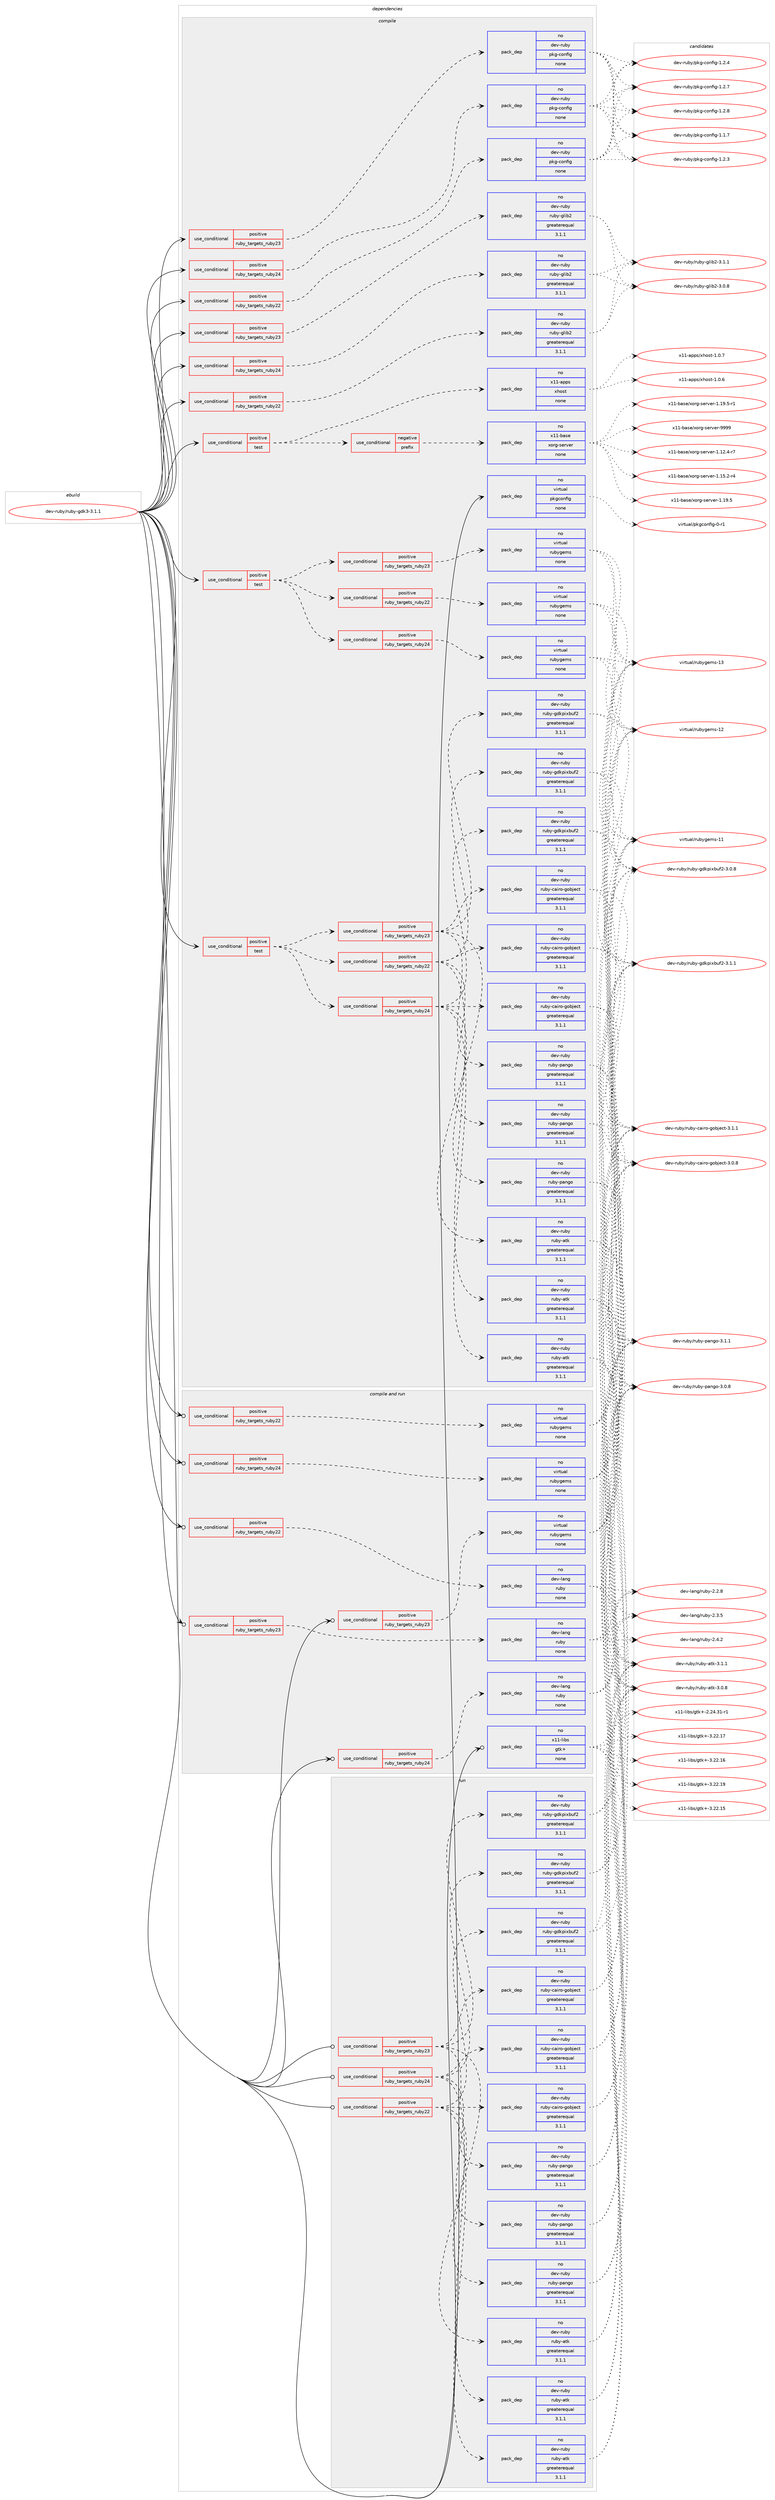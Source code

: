 digraph prolog {

# *************
# Graph options
# *************

newrank=true;
concentrate=true;
compound=true;
graph [rankdir=LR,fontname=Helvetica,fontsize=10,ranksep=1.5];#, ranksep=2.5, nodesep=0.2];
edge  [arrowhead=vee];
node  [fontname=Helvetica,fontsize=10];

# **********
# The ebuild
# **********

subgraph cluster_leftcol {
color=gray;
rank=same;
label=<<i>ebuild</i>>;
id [label="dev-ruby/ruby-gdk3-3.1.1", color=red, width=4, href="../dev-ruby/ruby-gdk3-3.1.1.svg"];
}

# ****************
# The dependencies
# ****************

subgraph cluster_midcol {
color=gray;
label=<<i>dependencies</i>>;
subgraph cluster_compile {
fillcolor="#eeeeee";
style=filled;
label=<<i>compile</i>>;
subgraph cond70739 {
dependency265980 [label=<<TABLE BORDER="0" CELLBORDER="1" CELLSPACING="0" CELLPADDING="4"><TR><TD ROWSPAN="3" CELLPADDING="10">use_conditional</TD></TR><TR><TD>positive</TD></TR><TR><TD>ruby_targets_ruby22</TD></TR></TABLE>>, shape=none, color=red];
subgraph pack191127 {
dependency265981 [label=<<TABLE BORDER="0" CELLBORDER="1" CELLSPACING="0" CELLPADDING="4" WIDTH="220"><TR><TD ROWSPAN="6" CELLPADDING="30">pack_dep</TD></TR><TR><TD WIDTH="110">no</TD></TR><TR><TD>dev-ruby</TD></TR><TR><TD>pkg-config</TD></TR><TR><TD>none</TD></TR><TR><TD></TD></TR></TABLE>>, shape=none, color=blue];
}
dependency265980:e -> dependency265981:w [weight=20,style="dashed",arrowhead="vee"];
}
id:e -> dependency265980:w [weight=20,style="solid",arrowhead="vee"];
subgraph cond70740 {
dependency265982 [label=<<TABLE BORDER="0" CELLBORDER="1" CELLSPACING="0" CELLPADDING="4"><TR><TD ROWSPAN="3" CELLPADDING="10">use_conditional</TD></TR><TR><TD>positive</TD></TR><TR><TD>ruby_targets_ruby22</TD></TR></TABLE>>, shape=none, color=red];
subgraph pack191128 {
dependency265983 [label=<<TABLE BORDER="0" CELLBORDER="1" CELLSPACING="0" CELLPADDING="4" WIDTH="220"><TR><TD ROWSPAN="6" CELLPADDING="30">pack_dep</TD></TR><TR><TD WIDTH="110">no</TD></TR><TR><TD>dev-ruby</TD></TR><TR><TD>ruby-glib2</TD></TR><TR><TD>greaterequal</TD></TR><TR><TD>3.1.1</TD></TR></TABLE>>, shape=none, color=blue];
}
dependency265982:e -> dependency265983:w [weight=20,style="dashed",arrowhead="vee"];
}
id:e -> dependency265982:w [weight=20,style="solid",arrowhead="vee"];
subgraph cond70741 {
dependency265984 [label=<<TABLE BORDER="0" CELLBORDER="1" CELLSPACING="0" CELLPADDING="4"><TR><TD ROWSPAN="3" CELLPADDING="10">use_conditional</TD></TR><TR><TD>positive</TD></TR><TR><TD>ruby_targets_ruby23</TD></TR></TABLE>>, shape=none, color=red];
subgraph pack191129 {
dependency265985 [label=<<TABLE BORDER="0" CELLBORDER="1" CELLSPACING="0" CELLPADDING="4" WIDTH="220"><TR><TD ROWSPAN="6" CELLPADDING="30">pack_dep</TD></TR><TR><TD WIDTH="110">no</TD></TR><TR><TD>dev-ruby</TD></TR><TR><TD>pkg-config</TD></TR><TR><TD>none</TD></TR><TR><TD></TD></TR></TABLE>>, shape=none, color=blue];
}
dependency265984:e -> dependency265985:w [weight=20,style="dashed",arrowhead="vee"];
}
id:e -> dependency265984:w [weight=20,style="solid",arrowhead="vee"];
subgraph cond70742 {
dependency265986 [label=<<TABLE BORDER="0" CELLBORDER="1" CELLSPACING="0" CELLPADDING="4"><TR><TD ROWSPAN="3" CELLPADDING="10">use_conditional</TD></TR><TR><TD>positive</TD></TR><TR><TD>ruby_targets_ruby23</TD></TR></TABLE>>, shape=none, color=red];
subgraph pack191130 {
dependency265987 [label=<<TABLE BORDER="0" CELLBORDER="1" CELLSPACING="0" CELLPADDING="4" WIDTH="220"><TR><TD ROWSPAN="6" CELLPADDING="30">pack_dep</TD></TR><TR><TD WIDTH="110">no</TD></TR><TR><TD>dev-ruby</TD></TR><TR><TD>ruby-glib2</TD></TR><TR><TD>greaterequal</TD></TR><TR><TD>3.1.1</TD></TR></TABLE>>, shape=none, color=blue];
}
dependency265986:e -> dependency265987:w [weight=20,style="dashed",arrowhead="vee"];
}
id:e -> dependency265986:w [weight=20,style="solid",arrowhead="vee"];
subgraph cond70743 {
dependency265988 [label=<<TABLE BORDER="0" CELLBORDER="1" CELLSPACING="0" CELLPADDING="4"><TR><TD ROWSPAN="3" CELLPADDING="10">use_conditional</TD></TR><TR><TD>positive</TD></TR><TR><TD>ruby_targets_ruby24</TD></TR></TABLE>>, shape=none, color=red];
subgraph pack191131 {
dependency265989 [label=<<TABLE BORDER="0" CELLBORDER="1" CELLSPACING="0" CELLPADDING="4" WIDTH="220"><TR><TD ROWSPAN="6" CELLPADDING="30">pack_dep</TD></TR><TR><TD WIDTH="110">no</TD></TR><TR><TD>dev-ruby</TD></TR><TR><TD>pkg-config</TD></TR><TR><TD>none</TD></TR><TR><TD></TD></TR></TABLE>>, shape=none, color=blue];
}
dependency265988:e -> dependency265989:w [weight=20,style="dashed",arrowhead="vee"];
}
id:e -> dependency265988:w [weight=20,style="solid",arrowhead="vee"];
subgraph cond70744 {
dependency265990 [label=<<TABLE BORDER="0" CELLBORDER="1" CELLSPACING="0" CELLPADDING="4"><TR><TD ROWSPAN="3" CELLPADDING="10">use_conditional</TD></TR><TR><TD>positive</TD></TR><TR><TD>ruby_targets_ruby24</TD></TR></TABLE>>, shape=none, color=red];
subgraph pack191132 {
dependency265991 [label=<<TABLE BORDER="0" CELLBORDER="1" CELLSPACING="0" CELLPADDING="4" WIDTH="220"><TR><TD ROWSPAN="6" CELLPADDING="30">pack_dep</TD></TR><TR><TD WIDTH="110">no</TD></TR><TR><TD>dev-ruby</TD></TR><TR><TD>ruby-glib2</TD></TR><TR><TD>greaterequal</TD></TR><TR><TD>3.1.1</TD></TR></TABLE>>, shape=none, color=blue];
}
dependency265990:e -> dependency265991:w [weight=20,style="dashed",arrowhead="vee"];
}
id:e -> dependency265990:w [weight=20,style="solid",arrowhead="vee"];
subgraph cond70745 {
dependency265992 [label=<<TABLE BORDER="0" CELLBORDER="1" CELLSPACING="0" CELLPADDING="4"><TR><TD ROWSPAN="3" CELLPADDING="10">use_conditional</TD></TR><TR><TD>positive</TD></TR><TR><TD>test</TD></TR></TABLE>>, shape=none, color=red];
subgraph cond70746 {
dependency265993 [label=<<TABLE BORDER="0" CELLBORDER="1" CELLSPACING="0" CELLPADDING="4"><TR><TD ROWSPAN="3" CELLPADDING="10">use_conditional</TD></TR><TR><TD>negative</TD></TR><TR><TD>prefix</TD></TR></TABLE>>, shape=none, color=red];
subgraph pack191133 {
dependency265994 [label=<<TABLE BORDER="0" CELLBORDER="1" CELLSPACING="0" CELLPADDING="4" WIDTH="220"><TR><TD ROWSPAN="6" CELLPADDING="30">pack_dep</TD></TR><TR><TD WIDTH="110">no</TD></TR><TR><TD>x11-base</TD></TR><TR><TD>xorg-server</TD></TR><TR><TD>none</TD></TR><TR><TD></TD></TR></TABLE>>, shape=none, color=blue];
}
dependency265993:e -> dependency265994:w [weight=20,style="dashed",arrowhead="vee"];
}
dependency265992:e -> dependency265993:w [weight=20,style="dashed",arrowhead="vee"];
subgraph pack191134 {
dependency265995 [label=<<TABLE BORDER="0" CELLBORDER="1" CELLSPACING="0" CELLPADDING="4" WIDTH="220"><TR><TD ROWSPAN="6" CELLPADDING="30">pack_dep</TD></TR><TR><TD WIDTH="110">no</TD></TR><TR><TD>x11-apps</TD></TR><TR><TD>xhost</TD></TR><TR><TD>none</TD></TR><TR><TD></TD></TR></TABLE>>, shape=none, color=blue];
}
dependency265992:e -> dependency265995:w [weight=20,style="dashed",arrowhead="vee"];
}
id:e -> dependency265992:w [weight=20,style="solid",arrowhead="vee"];
subgraph cond70747 {
dependency265996 [label=<<TABLE BORDER="0" CELLBORDER="1" CELLSPACING="0" CELLPADDING="4"><TR><TD ROWSPAN="3" CELLPADDING="10">use_conditional</TD></TR><TR><TD>positive</TD></TR><TR><TD>test</TD></TR></TABLE>>, shape=none, color=red];
subgraph cond70748 {
dependency265997 [label=<<TABLE BORDER="0" CELLBORDER="1" CELLSPACING="0" CELLPADDING="4"><TR><TD ROWSPAN="3" CELLPADDING="10">use_conditional</TD></TR><TR><TD>positive</TD></TR><TR><TD>ruby_targets_ruby22</TD></TR></TABLE>>, shape=none, color=red];
subgraph pack191135 {
dependency265998 [label=<<TABLE BORDER="0" CELLBORDER="1" CELLSPACING="0" CELLPADDING="4" WIDTH="220"><TR><TD ROWSPAN="6" CELLPADDING="30">pack_dep</TD></TR><TR><TD WIDTH="110">no</TD></TR><TR><TD>dev-ruby</TD></TR><TR><TD>ruby-gdkpixbuf2</TD></TR><TR><TD>greaterequal</TD></TR><TR><TD>3.1.1</TD></TR></TABLE>>, shape=none, color=blue];
}
dependency265997:e -> dependency265998:w [weight=20,style="dashed",arrowhead="vee"];
subgraph pack191136 {
dependency265999 [label=<<TABLE BORDER="0" CELLBORDER="1" CELLSPACING="0" CELLPADDING="4" WIDTH="220"><TR><TD ROWSPAN="6" CELLPADDING="30">pack_dep</TD></TR><TR><TD WIDTH="110">no</TD></TR><TR><TD>dev-ruby</TD></TR><TR><TD>ruby-atk</TD></TR><TR><TD>greaterequal</TD></TR><TR><TD>3.1.1</TD></TR></TABLE>>, shape=none, color=blue];
}
dependency265997:e -> dependency265999:w [weight=20,style="dashed",arrowhead="vee"];
subgraph pack191137 {
dependency266000 [label=<<TABLE BORDER="0" CELLBORDER="1" CELLSPACING="0" CELLPADDING="4" WIDTH="220"><TR><TD ROWSPAN="6" CELLPADDING="30">pack_dep</TD></TR><TR><TD WIDTH="110">no</TD></TR><TR><TD>dev-ruby</TD></TR><TR><TD>ruby-cairo-gobject</TD></TR><TR><TD>greaterequal</TD></TR><TR><TD>3.1.1</TD></TR></TABLE>>, shape=none, color=blue];
}
dependency265997:e -> dependency266000:w [weight=20,style="dashed",arrowhead="vee"];
subgraph pack191138 {
dependency266001 [label=<<TABLE BORDER="0" CELLBORDER="1" CELLSPACING="0" CELLPADDING="4" WIDTH="220"><TR><TD ROWSPAN="6" CELLPADDING="30">pack_dep</TD></TR><TR><TD WIDTH="110">no</TD></TR><TR><TD>dev-ruby</TD></TR><TR><TD>ruby-pango</TD></TR><TR><TD>greaterequal</TD></TR><TR><TD>3.1.1</TD></TR></TABLE>>, shape=none, color=blue];
}
dependency265997:e -> dependency266001:w [weight=20,style="dashed",arrowhead="vee"];
}
dependency265996:e -> dependency265997:w [weight=20,style="dashed",arrowhead="vee"];
subgraph cond70749 {
dependency266002 [label=<<TABLE BORDER="0" CELLBORDER="1" CELLSPACING="0" CELLPADDING="4"><TR><TD ROWSPAN="3" CELLPADDING="10">use_conditional</TD></TR><TR><TD>positive</TD></TR><TR><TD>ruby_targets_ruby23</TD></TR></TABLE>>, shape=none, color=red];
subgraph pack191139 {
dependency266003 [label=<<TABLE BORDER="0" CELLBORDER="1" CELLSPACING="0" CELLPADDING="4" WIDTH="220"><TR><TD ROWSPAN="6" CELLPADDING="30">pack_dep</TD></TR><TR><TD WIDTH="110">no</TD></TR><TR><TD>dev-ruby</TD></TR><TR><TD>ruby-gdkpixbuf2</TD></TR><TR><TD>greaterequal</TD></TR><TR><TD>3.1.1</TD></TR></TABLE>>, shape=none, color=blue];
}
dependency266002:e -> dependency266003:w [weight=20,style="dashed",arrowhead="vee"];
subgraph pack191140 {
dependency266004 [label=<<TABLE BORDER="0" CELLBORDER="1" CELLSPACING="0" CELLPADDING="4" WIDTH="220"><TR><TD ROWSPAN="6" CELLPADDING="30">pack_dep</TD></TR><TR><TD WIDTH="110">no</TD></TR><TR><TD>dev-ruby</TD></TR><TR><TD>ruby-atk</TD></TR><TR><TD>greaterequal</TD></TR><TR><TD>3.1.1</TD></TR></TABLE>>, shape=none, color=blue];
}
dependency266002:e -> dependency266004:w [weight=20,style="dashed",arrowhead="vee"];
subgraph pack191141 {
dependency266005 [label=<<TABLE BORDER="0" CELLBORDER="1" CELLSPACING="0" CELLPADDING="4" WIDTH="220"><TR><TD ROWSPAN="6" CELLPADDING="30">pack_dep</TD></TR><TR><TD WIDTH="110">no</TD></TR><TR><TD>dev-ruby</TD></TR><TR><TD>ruby-cairo-gobject</TD></TR><TR><TD>greaterequal</TD></TR><TR><TD>3.1.1</TD></TR></TABLE>>, shape=none, color=blue];
}
dependency266002:e -> dependency266005:w [weight=20,style="dashed",arrowhead="vee"];
subgraph pack191142 {
dependency266006 [label=<<TABLE BORDER="0" CELLBORDER="1" CELLSPACING="0" CELLPADDING="4" WIDTH="220"><TR><TD ROWSPAN="6" CELLPADDING="30">pack_dep</TD></TR><TR><TD WIDTH="110">no</TD></TR><TR><TD>dev-ruby</TD></TR><TR><TD>ruby-pango</TD></TR><TR><TD>greaterequal</TD></TR><TR><TD>3.1.1</TD></TR></TABLE>>, shape=none, color=blue];
}
dependency266002:e -> dependency266006:w [weight=20,style="dashed",arrowhead="vee"];
}
dependency265996:e -> dependency266002:w [weight=20,style="dashed",arrowhead="vee"];
subgraph cond70750 {
dependency266007 [label=<<TABLE BORDER="0" CELLBORDER="1" CELLSPACING="0" CELLPADDING="4"><TR><TD ROWSPAN="3" CELLPADDING="10">use_conditional</TD></TR><TR><TD>positive</TD></TR><TR><TD>ruby_targets_ruby24</TD></TR></TABLE>>, shape=none, color=red];
subgraph pack191143 {
dependency266008 [label=<<TABLE BORDER="0" CELLBORDER="1" CELLSPACING="0" CELLPADDING="4" WIDTH="220"><TR><TD ROWSPAN="6" CELLPADDING="30">pack_dep</TD></TR><TR><TD WIDTH="110">no</TD></TR><TR><TD>dev-ruby</TD></TR><TR><TD>ruby-gdkpixbuf2</TD></TR><TR><TD>greaterequal</TD></TR><TR><TD>3.1.1</TD></TR></TABLE>>, shape=none, color=blue];
}
dependency266007:e -> dependency266008:w [weight=20,style="dashed",arrowhead="vee"];
subgraph pack191144 {
dependency266009 [label=<<TABLE BORDER="0" CELLBORDER="1" CELLSPACING="0" CELLPADDING="4" WIDTH="220"><TR><TD ROWSPAN="6" CELLPADDING="30">pack_dep</TD></TR><TR><TD WIDTH="110">no</TD></TR><TR><TD>dev-ruby</TD></TR><TR><TD>ruby-atk</TD></TR><TR><TD>greaterequal</TD></TR><TR><TD>3.1.1</TD></TR></TABLE>>, shape=none, color=blue];
}
dependency266007:e -> dependency266009:w [weight=20,style="dashed",arrowhead="vee"];
subgraph pack191145 {
dependency266010 [label=<<TABLE BORDER="0" CELLBORDER="1" CELLSPACING="0" CELLPADDING="4" WIDTH="220"><TR><TD ROWSPAN="6" CELLPADDING="30">pack_dep</TD></TR><TR><TD WIDTH="110">no</TD></TR><TR><TD>dev-ruby</TD></TR><TR><TD>ruby-cairo-gobject</TD></TR><TR><TD>greaterequal</TD></TR><TR><TD>3.1.1</TD></TR></TABLE>>, shape=none, color=blue];
}
dependency266007:e -> dependency266010:w [weight=20,style="dashed",arrowhead="vee"];
subgraph pack191146 {
dependency266011 [label=<<TABLE BORDER="0" CELLBORDER="1" CELLSPACING="0" CELLPADDING="4" WIDTH="220"><TR><TD ROWSPAN="6" CELLPADDING="30">pack_dep</TD></TR><TR><TD WIDTH="110">no</TD></TR><TR><TD>dev-ruby</TD></TR><TR><TD>ruby-pango</TD></TR><TR><TD>greaterequal</TD></TR><TR><TD>3.1.1</TD></TR></TABLE>>, shape=none, color=blue];
}
dependency266007:e -> dependency266011:w [weight=20,style="dashed",arrowhead="vee"];
}
dependency265996:e -> dependency266007:w [weight=20,style="dashed",arrowhead="vee"];
}
id:e -> dependency265996:w [weight=20,style="solid",arrowhead="vee"];
subgraph cond70751 {
dependency266012 [label=<<TABLE BORDER="0" CELLBORDER="1" CELLSPACING="0" CELLPADDING="4"><TR><TD ROWSPAN="3" CELLPADDING="10">use_conditional</TD></TR><TR><TD>positive</TD></TR><TR><TD>test</TD></TR></TABLE>>, shape=none, color=red];
subgraph cond70752 {
dependency266013 [label=<<TABLE BORDER="0" CELLBORDER="1" CELLSPACING="0" CELLPADDING="4"><TR><TD ROWSPAN="3" CELLPADDING="10">use_conditional</TD></TR><TR><TD>positive</TD></TR><TR><TD>ruby_targets_ruby22</TD></TR></TABLE>>, shape=none, color=red];
subgraph pack191147 {
dependency266014 [label=<<TABLE BORDER="0" CELLBORDER="1" CELLSPACING="0" CELLPADDING="4" WIDTH="220"><TR><TD ROWSPAN="6" CELLPADDING="30">pack_dep</TD></TR><TR><TD WIDTH="110">no</TD></TR><TR><TD>virtual</TD></TR><TR><TD>rubygems</TD></TR><TR><TD>none</TD></TR><TR><TD></TD></TR></TABLE>>, shape=none, color=blue];
}
dependency266013:e -> dependency266014:w [weight=20,style="dashed",arrowhead="vee"];
}
dependency266012:e -> dependency266013:w [weight=20,style="dashed",arrowhead="vee"];
subgraph cond70753 {
dependency266015 [label=<<TABLE BORDER="0" CELLBORDER="1" CELLSPACING="0" CELLPADDING="4"><TR><TD ROWSPAN="3" CELLPADDING="10">use_conditional</TD></TR><TR><TD>positive</TD></TR><TR><TD>ruby_targets_ruby23</TD></TR></TABLE>>, shape=none, color=red];
subgraph pack191148 {
dependency266016 [label=<<TABLE BORDER="0" CELLBORDER="1" CELLSPACING="0" CELLPADDING="4" WIDTH="220"><TR><TD ROWSPAN="6" CELLPADDING="30">pack_dep</TD></TR><TR><TD WIDTH="110">no</TD></TR><TR><TD>virtual</TD></TR><TR><TD>rubygems</TD></TR><TR><TD>none</TD></TR><TR><TD></TD></TR></TABLE>>, shape=none, color=blue];
}
dependency266015:e -> dependency266016:w [weight=20,style="dashed",arrowhead="vee"];
}
dependency266012:e -> dependency266015:w [weight=20,style="dashed",arrowhead="vee"];
subgraph cond70754 {
dependency266017 [label=<<TABLE BORDER="0" CELLBORDER="1" CELLSPACING="0" CELLPADDING="4"><TR><TD ROWSPAN="3" CELLPADDING="10">use_conditional</TD></TR><TR><TD>positive</TD></TR><TR><TD>ruby_targets_ruby24</TD></TR></TABLE>>, shape=none, color=red];
subgraph pack191149 {
dependency266018 [label=<<TABLE BORDER="0" CELLBORDER="1" CELLSPACING="0" CELLPADDING="4" WIDTH="220"><TR><TD ROWSPAN="6" CELLPADDING="30">pack_dep</TD></TR><TR><TD WIDTH="110">no</TD></TR><TR><TD>virtual</TD></TR><TR><TD>rubygems</TD></TR><TR><TD>none</TD></TR><TR><TD></TD></TR></TABLE>>, shape=none, color=blue];
}
dependency266017:e -> dependency266018:w [weight=20,style="dashed",arrowhead="vee"];
}
dependency266012:e -> dependency266017:w [weight=20,style="dashed",arrowhead="vee"];
}
id:e -> dependency266012:w [weight=20,style="solid",arrowhead="vee"];
subgraph pack191150 {
dependency266019 [label=<<TABLE BORDER="0" CELLBORDER="1" CELLSPACING="0" CELLPADDING="4" WIDTH="220"><TR><TD ROWSPAN="6" CELLPADDING="30">pack_dep</TD></TR><TR><TD WIDTH="110">no</TD></TR><TR><TD>virtual</TD></TR><TR><TD>pkgconfig</TD></TR><TR><TD>none</TD></TR><TR><TD></TD></TR></TABLE>>, shape=none, color=blue];
}
id:e -> dependency266019:w [weight=20,style="solid",arrowhead="vee"];
}
subgraph cluster_compileandrun {
fillcolor="#eeeeee";
style=filled;
label=<<i>compile and run</i>>;
subgraph cond70755 {
dependency266020 [label=<<TABLE BORDER="0" CELLBORDER="1" CELLSPACING="0" CELLPADDING="4"><TR><TD ROWSPAN="3" CELLPADDING="10">use_conditional</TD></TR><TR><TD>positive</TD></TR><TR><TD>ruby_targets_ruby22</TD></TR></TABLE>>, shape=none, color=red];
subgraph pack191151 {
dependency266021 [label=<<TABLE BORDER="0" CELLBORDER="1" CELLSPACING="0" CELLPADDING="4" WIDTH="220"><TR><TD ROWSPAN="6" CELLPADDING="30">pack_dep</TD></TR><TR><TD WIDTH="110">no</TD></TR><TR><TD>dev-lang</TD></TR><TR><TD>ruby</TD></TR><TR><TD>none</TD></TR><TR><TD></TD></TR></TABLE>>, shape=none, color=blue];
}
dependency266020:e -> dependency266021:w [weight=20,style="dashed",arrowhead="vee"];
}
id:e -> dependency266020:w [weight=20,style="solid",arrowhead="odotvee"];
subgraph cond70756 {
dependency266022 [label=<<TABLE BORDER="0" CELLBORDER="1" CELLSPACING="0" CELLPADDING="4"><TR><TD ROWSPAN="3" CELLPADDING="10">use_conditional</TD></TR><TR><TD>positive</TD></TR><TR><TD>ruby_targets_ruby22</TD></TR></TABLE>>, shape=none, color=red];
subgraph pack191152 {
dependency266023 [label=<<TABLE BORDER="0" CELLBORDER="1" CELLSPACING="0" CELLPADDING="4" WIDTH="220"><TR><TD ROWSPAN="6" CELLPADDING="30">pack_dep</TD></TR><TR><TD WIDTH="110">no</TD></TR><TR><TD>virtual</TD></TR><TR><TD>rubygems</TD></TR><TR><TD>none</TD></TR><TR><TD></TD></TR></TABLE>>, shape=none, color=blue];
}
dependency266022:e -> dependency266023:w [weight=20,style="dashed",arrowhead="vee"];
}
id:e -> dependency266022:w [weight=20,style="solid",arrowhead="odotvee"];
subgraph cond70757 {
dependency266024 [label=<<TABLE BORDER="0" CELLBORDER="1" CELLSPACING="0" CELLPADDING="4"><TR><TD ROWSPAN="3" CELLPADDING="10">use_conditional</TD></TR><TR><TD>positive</TD></TR><TR><TD>ruby_targets_ruby23</TD></TR></TABLE>>, shape=none, color=red];
subgraph pack191153 {
dependency266025 [label=<<TABLE BORDER="0" CELLBORDER="1" CELLSPACING="0" CELLPADDING="4" WIDTH="220"><TR><TD ROWSPAN="6" CELLPADDING="30">pack_dep</TD></TR><TR><TD WIDTH="110">no</TD></TR><TR><TD>dev-lang</TD></TR><TR><TD>ruby</TD></TR><TR><TD>none</TD></TR><TR><TD></TD></TR></TABLE>>, shape=none, color=blue];
}
dependency266024:e -> dependency266025:w [weight=20,style="dashed",arrowhead="vee"];
}
id:e -> dependency266024:w [weight=20,style="solid",arrowhead="odotvee"];
subgraph cond70758 {
dependency266026 [label=<<TABLE BORDER="0" CELLBORDER="1" CELLSPACING="0" CELLPADDING="4"><TR><TD ROWSPAN="3" CELLPADDING="10">use_conditional</TD></TR><TR><TD>positive</TD></TR><TR><TD>ruby_targets_ruby23</TD></TR></TABLE>>, shape=none, color=red];
subgraph pack191154 {
dependency266027 [label=<<TABLE BORDER="0" CELLBORDER="1" CELLSPACING="0" CELLPADDING="4" WIDTH="220"><TR><TD ROWSPAN="6" CELLPADDING="30">pack_dep</TD></TR><TR><TD WIDTH="110">no</TD></TR><TR><TD>virtual</TD></TR><TR><TD>rubygems</TD></TR><TR><TD>none</TD></TR><TR><TD></TD></TR></TABLE>>, shape=none, color=blue];
}
dependency266026:e -> dependency266027:w [weight=20,style="dashed",arrowhead="vee"];
}
id:e -> dependency266026:w [weight=20,style="solid",arrowhead="odotvee"];
subgraph cond70759 {
dependency266028 [label=<<TABLE BORDER="0" CELLBORDER="1" CELLSPACING="0" CELLPADDING="4"><TR><TD ROWSPAN="3" CELLPADDING="10">use_conditional</TD></TR><TR><TD>positive</TD></TR><TR><TD>ruby_targets_ruby24</TD></TR></TABLE>>, shape=none, color=red];
subgraph pack191155 {
dependency266029 [label=<<TABLE BORDER="0" CELLBORDER="1" CELLSPACING="0" CELLPADDING="4" WIDTH="220"><TR><TD ROWSPAN="6" CELLPADDING="30">pack_dep</TD></TR><TR><TD WIDTH="110">no</TD></TR><TR><TD>dev-lang</TD></TR><TR><TD>ruby</TD></TR><TR><TD>none</TD></TR><TR><TD></TD></TR></TABLE>>, shape=none, color=blue];
}
dependency266028:e -> dependency266029:w [weight=20,style="dashed",arrowhead="vee"];
}
id:e -> dependency266028:w [weight=20,style="solid",arrowhead="odotvee"];
subgraph cond70760 {
dependency266030 [label=<<TABLE BORDER="0" CELLBORDER="1" CELLSPACING="0" CELLPADDING="4"><TR><TD ROWSPAN="3" CELLPADDING="10">use_conditional</TD></TR><TR><TD>positive</TD></TR><TR><TD>ruby_targets_ruby24</TD></TR></TABLE>>, shape=none, color=red];
subgraph pack191156 {
dependency266031 [label=<<TABLE BORDER="0" CELLBORDER="1" CELLSPACING="0" CELLPADDING="4" WIDTH="220"><TR><TD ROWSPAN="6" CELLPADDING="30">pack_dep</TD></TR><TR><TD WIDTH="110">no</TD></TR><TR><TD>virtual</TD></TR><TR><TD>rubygems</TD></TR><TR><TD>none</TD></TR><TR><TD></TD></TR></TABLE>>, shape=none, color=blue];
}
dependency266030:e -> dependency266031:w [weight=20,style="dashed",arrowhead="vee"];
}
id:e -> dependency266030:w [weight=20,style="solid",arrowhead="odotvee"];
subgraph pack191157 {
dependency266032 [label=<<TABLE BORDER="0" CELLBORDER="1" CELLSPACING="0" CELLPADDING="4" WIDTH="220"><TR><TD ROWSPAN="6" CELLPADDING="30">pack_dep</TD></TR><TR><TD WIDTH="110">no</TD></TR><TR><TD>x11-libs</TD></TR><TR><TD>gtk+</TD></TR><TR><TD>none</TD></TR><TR><TD></TD></TR></TABLE>>, shape=none, color=blue];
}
id:e -> dependency266032:w [weight=20,style="solid",arrowhead="odotvee"];
}
subgraph cluster_run {
fillcolor="#eeeeee";
style=filled;
label=<<i>run</i>>;
subgraph cond70761 {
dependency266033 [label=<<TABLE BORDER="0" CELLBORDER="1" CELLSPACING="0" CELLPADDING="4"><TR><TD ROWSPAN="3" CELLPADDING="10">use_conditional</TD></TR><TR><TD>positive</TD></TR><TR><TD>ruby_targets_ruby22</TD></TR></TABLE>>, shape=none, color=red];
subgraph pack191158 {
dependency266034 [label=<<TABLE BORDER="0" CELLBORDER="1" CELLSPACING="0" CELLPADDING="4" WIDTH="220"><TR><TD ROWSPAN="6" CELLPADDING="30">pack_dep</TD></TR><TR><TD WIDTH="110">no</TD></TR><TR><TD>dev-ruby</TD></TR><TR><TD>ruby-gdkpixbuf2</TD></TR><TR><TD>greaterequal</TD></TR><TR><TD>3.1.1</TD></TR></TABLE>>, shape=none, color=blue];
}
dependency266033:e -> dependency266034:w [weight=20,style="dashed",arrowhead="vee"];
subgraph pack191159 {
dependency266035 [label=<<TABLE BORDER="0" CELLBORDER="1" CELLSPACING="0" CELLPADDING="4" WIDTH="220"><TR><TD ROWSPAN="6" CELLPADDING="30">pack_dep</TD></TR><TR><TD WIDTH="110">no</TD></TR><TR><TD>dev-ruby</TD></TR><TR><TD>ruby-atk</TD></TR><TR><TD>greaterequal</TD></TR><TR><TD>3.1.1</TD></TR></TABLE>>, shape=none, color=blue];
}
dependency266033:e -> dependency266035:w [weight=20,style="dashed",arrowhead="vee"];
subgraph pack191160 {
dependency266036 [label=<<TABLE BORDER="0" CELLBORDER="1" CELLSPACING="0" CELLPADDING="4" WIDTH="220"><TR><TD ROWSPAN="6" CELLPADDING="30">pack_dep</TD></TR><TR><TD WIDTH="110">no</TD></TR><TR><TD>dev-ruby</TD></TR><TR><TD>ruby-cairo-gobject</TD></TR><TR><TD>greaterequal</TD></TR><TR><TD>3.1.1</TD></TR></TABLE>>, shape=none, color=blue];
}
dependency266033:e -> dependency266036:w [weight=20,style="dashed",arrowhead="vee"];
subgraph pack191161 {
dependency266037 [label=<<TABLE BORDER="0" CELLBORDER="1" CELLSPACING="0" CELLPADDING="4" WIDTH="220"><TR><TD ROWSPAN="6" CELLPADDING="30">pack_dep</TD></TR><TR><TD WIDTH="110">no</TD></TR><TR><TD>dev-ruby</TD></TR><TR><TD>ruby-pango</TD></TR><TR><TD>greaterequal</TD></TR><TR><TD>3.1.1</TD></TR></TABLE>>, shape=none, color=blue];
}
dependency266033:e -> dependency266037:w [weight=20,style="dashed",arrowhead="vee"];
}
id:e -> dependency266033:w [weight=20,style="solid",arrowhead="odot"];
subgraph cond70762 {
dependency266038 [label=<<TABLE BORDER="0" CELLBORDER="1" CELLSPACING="0" CELLPADDING="4"><TR><TD ROWSPAN="3" CELLPADDING="10">use_conditional</TD></TR><TR><TD>positive</TD></TR><TR><TD>ruby_targets_ruby23</TD></TR></TABLE>>, shape=none, color=red];
subgraph pack191162 {
dependency266039 [label=<<TABLE BORDER="0" CELLBORDER="1" CELLSPACING="0" CELLPADDING="4" WIDTH="220"><TR><TD ROWSPAN="6" CELLPADDING="30">pack_dep</TD></TR><TR><TD WIDTH="110">no</TD></TR><TR><TD>dev-ruby</TD></TR><TR><TD>ruby-gdkpixbuf2</TD></TR><TR><TD>greaterequal</TD></TR><TR><TD>3.1.1</TD></TR></TABLE>>, shape=none, color=blue];
}
dependency266038:e -> dependency266039:w [weight=20,style="dashed",arrowhead="vee"];
subgraph pack191163 {
dependency266040 [label=<<TABLE BORDER="0" CELLBORDER="1" CELLSPACING="0" CELLPADDING="4" WIDTH="220"><TR><TD ROWSPAN="6" CELLPADDING="30">pack_dep</TD></TR><TR><TD WIDTH="110">no</TD></TR><TR><TD>dev-ruby</TD></TR><TR><TD>ruby-atk</TD></TR><TR><TD>greaterequal</TD></TR><TR><TD>3.1.1</TD></TR></TABLE>>, shape=none, color=blue];
}
dependency266038:e -> dependency266040:w [weight=20,style="dashed",arrowhead="vee"];
subgraph pack191164 {
dependency266041 [label=<<TABLE BORDER="0" CELLBORDER="1" CELLSPACING="0" CELLPADDING="4" WIDTH="220"><TR><TD ROWSPAN="6" CELLPADDING="30">pack_dep</TD></TR><TR><TD WIDTH="110">no</TD></TR><TR><TD>dev-ruby</TD></TR><TR><TD>ruby-cairo-gobject</TD></TR><TR><TD>greaterequal</TD></TR><TR><TD>3.1.1</TD></TR></TABLE>>, shape=none, color=blue];
}
dependency266038:e -> dependency266041:w [weight=20,style="dashed",arrowhead="vee"];
subgraph pack191165 {
dependency266042 [label=<<TABLE BORDER="0" CELLBORDER="1" CELLSPACING="0" CELLPADDING="4" WIDTH="220"><TR><TD ROWSPAN="6" CELLPADDING="30">pack_dep</TD></TR><TR><TD WIDTH="110">no</TD></TR><TR><TD>dev-ruby</TD></TR><TR><TD>ruby-pango</TD></TR><TR><TD>greaterequal</TD></TR><TR><TD>3.1.1</TD></TR></TABLE>>, shape=none, color=blue];
}
dependency266038:e -> dependency266042:w [weight=20,style="dashed",arrowhead="vee"];
}
id:e -> dependency266038:w [weight=20,style="solid",arrowhead="odot"];
subgraph cond70763 {
dependency266043 [label=<<TABLE BORDER="0" CELLBORDER="1" CELLSPACING="0" CELLPADDING="4"><TR><TD ROWSPAN="3" CELLPADDING="10">use_conditional</TD></TR><TR><TD>positive</TD></TR><TR><TD>ruby_targets_ruby24</TD></TR></TABLE>>, shape=none, color=red];
subgraph pack191166 {
dependency266044 [label=<<TABLE BORDER="0" CELLBORDER="1" CELLSPACING="0" CELLPADDING="4" WIDTH="220"><TR><TD ROWSPAN="6" CELLPADDING="30">pack_dep</TD></TR><TR><TD WIDTH="110">no</TD></TR><TR><TD>dev-ruby</TD></TR><TR><TD>ruby-gdkpixbuf2</TD></TR><TR><TD>greaterequal</TD></TR><TR><TD>3.1.1</TD></TR></TABLE>>, shape=none, color=blue];
}
dependency266043:e -> dependency266044:w [weight=20,style="dashed",arrowhead="vee"];
subgraph pack191167 {
dependency266045 [label=<<TABLE BORDER="0" CELLBORDER="1" CELLSPACING="0" CELLPADDING="4" WIDTH="220"><TR><TD ROWSPAN="6" CELLPADDING="30">pack_dep</TD></TR><TR><TD WIDTH="110">no</TD></TR><TR><TD>dev-ruby</TD></TR><TR><TD>ruby-atk</TD></TR><TR><TD>greaterequal</TD></TR><TR><TD>3.1.1</TD></TR></TABLE>>, shape=none, color=blue];
}
dependency266043:e -> dependency266045:w [weight=20,style="dashed",arrowhead="vee"];
subgraph pack191168 {
dependency266046 [label=<<TABLE BORDER="0" CELLBORDER="1" CELLSPACING="0" CELLPADDING="4" WIDTH="220"><TR><TD ROWSPAN="6" CELLPADDING="30">pack_dep</TD></TR><TR><TD WIDTH="110">no</TD></TR><TR><TD>dev-ruby</TD></TR><TR><TD>ruby-cairo-gobject</TD></TR><TR><TD>greaterequal</TD></TR><TR><TD>3.1.1</TD></TR></TABLE>>, shape=none, color=blue];
}
dependency266043:e -> dependency266046:w [weight=20,style="dashed",arrowhead="vee"];
subgraph pack191169 {
dependency266047 [label=<<TABLE BORDER="0" CELLBORDER="1" CELLSPACING="0" CELLPADDING="4" WIDTH="220"><TR><TD ROWSPAN="6" CELLPADDING="30">pack_dep</TD></TR><TR><TD WIDTH="110">no</TD></TR><TR><TD>dev-ruby</TD></TR><TR><TD>ruby-pango</TD></TR><TR><TD>greaterequal</TD></TR><TR><TD>3.1.1</TD></TR></TABLE>>, shape=none, color=blue];
}
dependency266043:e -> dependency266047:w [weight=20,style="dashed",arrowhead="vee"];
}
id:e -> dependency266043:w [weight=20,style="solid",arrowhead="odot"];
}
}

# **************
# The candidates
# **************

subgraph cluster_choices {
rank=same;
color=gray;
label=<<i>candidates</i>>;

subgraph choice191127 {
color=black;
nodesep=1;
choice1001011184511411798121471121071034599111110102105103454946494655 [label="dev-ruby/pkg-config-1.1.7", color=red, width=4,href="../dev-ruby/pkg-config-1.1.7.svg"];
choice1001011184511411798121471121071034599111110102105103454946504651 [label="dev-ruby/pkg-config-1.2.3", color=red, width=4,href="../dev-ruby/pkg-config-1.2.3.svg"];
choice1001011184511411798121471121071034599111110102105103454946504652 [label="dev-ruby/pkg-config-1.2.4", color=red, width=4,href="../dev-ruby/pkg-config-1.2.4.svg"];
choice1001011184511411798121471121071034599111110102105103454946504655 [label="dev-ruby/pkg-config-1.2.7", color=red, width=4,href="../dev-ruby/pkg-config-1.2.7.svg"];
choice1001011184511411798121471121071034599111110102105103454946504656 [label="dev-ruby/pkg-config-1.2.8", color=red, width=4,href="../dev-ruby/pkg-config-1.2.8.svg"];
dependency265981:e -> choice1001011184511411798121471121071034599111110102105103454946494655:w [style=dotted,weight="100"];
dependency265981:e -> choice1001011184511411798121471121071034599111110102105103454946504651:w [style=dotted,weight="100"];
dependency265981:e -> choice1001011184511411798121471121071034599111110102105103454946504652:w [style=dotted,weight="100"];
dependency265981:e -> choice1001011184511411798121471121071034599111110102105103454946504655:w [style=dotted,weight="100"];
dependency265981:e -> choice1001011184511411798121471121071034599111110102105103454946504656:w [style=dotted,weight="100"];
}
subgraph choice191128 {
color=black;
nodesep=1;
choice10010111845114117981214711411798121451031081059850455146484656 [label="dev-ruby/ruby-glib2-3.0.8", color=red, width=4,href="../dev-ruby/ruby-glib2-3.0.8.svg"];
choice10010111845114117981214711411798121451031081059850455146494649 [label="dev-ruby/ruby-glib2-3.1.1", color=red, width=4,href="../dev-ruby/ruby-glib2-3.1.1.svg"];
dependency265983:e -> choice10010111845114117981214711411798121451031081059850455146484656:w [style=dotted,weight="100"];
dependency265983:e -> choice10010111845114117981214711411798121451031081059850455146494649:w [style=dotted,weight="100"];
}
subgraph choice191129 {
color=black;
nodesep=1;
choice1001011184511411798121471121071034599111110102105103454946494655 [label="dev-ruby/pkg-config-1.1.7", color=red, width=4,href="../dev-ruby/pkg-config-1.1.7.svg"];
choice1001011184511411798121471121071034599111110102105103454946504651 [label="dev-ruby/pkg-config-1.2.3", color=red, width=4,href="../dev-ruby/pkg-config-1.2.3.svg"];
choice1001011184511411798121471121071034599111110102105103454946504652 [label="dev-ruby/pkg-config-1.2.4", color=red, width=4,href="../dev-ruby/pkg-config-1.2.4.svg"];
choice1001011184511411798121471121071034599111110102105103454946504655 [label="dev-ruby/pkg-config-1.2.7", color=red, width=4,href="../dev-ruby/pkg-config-1.2.7.svg"];
choice1001011184511411798121471121071034599111110102105103454946504656 [label="dev-ruby/pkg-config-1.2.8", color=red, width=4,href="../dev-ruby/pkg-config-1.2.8.svg"];
dependency265985:e -> choice1001011184511411798121471121071034599111110102105103454946494655:w [style=dotted,weight="100"];
dependency265985:e -> choice1001011184511411798121471121071034599111110102105103454946504651:w [style=dotted,weight="100"];
dependency265985:e -> choice1001011184511411798121471121071034599111110102105103454946504652:w [style=dotted,weight="100"];
dependency265985:e -> choice1001011184511411798121471121071034599111110102105103454946504655:w [style=dotted,weight="100"];
dependency265985:e -> choice1001011184511411798121471121071034599111110102105103454946504656:w [style=dotted,weight="100"];
}
subgraph choice191130 {
color=black;
nodesep=1;
choice10010111845114117981214711411798121451031081059850455146484656 [label="dev-ruby/ruby-glib2-3.0.8", color=red, width=4,href="../dev-ruby/ruby-glib2-3.0.8.svg"];
choice10010111845114117981214711411798121451031081059850455146494649 [label="dev-ruby/ruby-glib2-3.1.1", color=red, width=4,href="../dev-ruby/ruby-glib2-3.1.1.svg"];
dependency265987:e -> choice10010111845114117981214711411798121451031081059850455146484656:w [style=dotted,weight="100"];
dependency265987:e -> choice10010111845114117981214711411798121451031081059850455146494649:w [style=dotted,weight="100"];
}
subgraph choice191131 {
color=black;
nodesep=1;
choice1001011184511411798121471121071034599111110102105103454946494655 [label="dev-ruby/pkg-config-1.1.7", color=red, width=4,href="../dev-ruby/pkg-config-1.1.7.svg"];
choice1001011184511411798121471121071034599111110102105103454946504651 [label="dev-ruby/pkg-config-1.2.3", color=red, width=4,href="../dev-ruby/pkg-config-1.2.3.svg"];
choice1001011184511411798121471121071034599111110102105103454946504652 [label="dev-ruby/pkg-config-1.2.4", color=red, width=4,href="../dev-ruby/pkg-config-1.2.4.svg"];
choice1001011184511411798121471121071034599111110102105103454946504655 [label="dev-ruby/pkg-config-1.2.7", color=red, width=4,href="../dev-ruby/pkg-config-1.2.7.svg"];
choice1001011184511411798121471121071034599111110102105103454946504656 [label="dev-ruby/pkg-config-1.2.8", color=red, width=4,href="../dev-ruby/pkg-config-1.2.8.svg"];
dependency265989:e -> choice1001011184511411798121471121071034599111110102105103454946494655:w [style=dotted,weight="100"];
dependency265989:e -> choice1001011184511411798121471121071034599111110102105103454946504651:w [style=dotted,weight="100"];
dependency265989:e -> choice1001011184511411798121471121071034599111110102105103454946504652:w [style=dotted,weight="100"];
dependency265989:e -> choice1001011184511411798121471121071034599111110102105103454946504655:w [style=dotted,weight="100"];
dependency265989:e -> choice1001011184511411798121471121071034599111110102105103454946504656:w [style=dotted,weight="100"];
}
subgraph choice191132 {
color=black;
nodesep=1;
choice10010111845114117981214711411798121451031081059850455146484656 [label="dev-ruby/ruby-glib2-3.0.8", color=red, width=4,href="../dev-ruby/ruby-glib2-3.0.8.svg"];
choice10010111845114117981214711411798121451031081059850455146494649 [label="dev-ruby/ruby-glib2-3.1.1", color=red, width=4,href="../dev-ruby/ruby-glib2-3.1.1.svg"];
dependency265991:e -> choice10010111845114117981214711411798121451031081059850455146484656:w [style=dotted,weight="100"];
dependency265991:e -> choice10010111845114117981214711411798121451031081059850455146494649:w [style=dotted,weight="100"];
}
subgraph choice191133 {
color=black;
nodesep=1;
choice12049494598971151014712011111410345115101114118101114454946495046524511455 [label="x11-base/xorg-server-1.12.4-r7", color=red, width=4,href="../x11-base/xorg-server-1.12.4-r7.svg"];
choice12049494598971151014712011111410345115101114118101114454946495346504511452 [label="x11-base/xorg-server-1.15.2-r4", color=red, width=4,href="../x11-base/xorg-server-1.15.2-r4.svg"];
choice1204949459897115101471201111141034511510111411810111445494649574653 [label="x11-base/xorg-server-1.19.5", color=red, width=4,href="../x11-base/xorg-server-1.19.5.svg"];
choice12049494598971151014712011111410345115101114118101114454946495746534511449 [label="x11-base/xorg-server-1.19.5-r1", color=red, width=4,href="../x11-base/xorg-server-1.19.5-r1.svg"];
choice120494945989711510147120111114103451151011141181011144557575757 [label="x11-base/xorg-server-9999", color=red, width=4,href="../x11-base/xorg-server-9999.svg"];
dependency265994:e -> choice12049494598971151014712011111410345115101114118101114454946495046524511455:w [style=dotted,weight="100"];
dependency265994:e -> choice12049494598971151014712011111410345115101114118101114454946495346504511452:w [style=dotted,weight="100"];
dependency265994:e -> choice1204949459897115101471201111141034511510111411810111445494649574653:w [style=dotted,weight="100"];
dependency265994:e -> choice12049494598971151014712011111410345115101114118101114454946495746534511449:w [style=dotted,weight="100"];
dependency265994:e -> choice120494945989711510147120111114103451151011141181011144557575757:w [style=dotted,weight="100"];
}
subgraph choice191134 {
color=black;
nodesep=1;
choice1204949459711211211547120104111115116454946484654 [label="x11-apps/xhost-1.0.6", color=red, width=4,href="../x11-apps/xhost-1.0.6.svg"];
choice1204949459711211211547120104111115116454946484655 [label="x11-apps/xhost-1.0.7", color=red, width=4,href="../x11-apps/xhost-1.0.7.svg"];
dependency265995:e -> choice1204949459711211211547120104111115116454946484654:w [style=dotted,weight="100"];
dependency265995:e -> choice1204949459711211211547120104111115116454946484655:w [style=dotted,weight="100"];
}
subgraph choice191135 {
color=black;
nodesep=1;
choice10010111845114117981214711411798121451031001071121051209811710250455146484656 [label="dev-ruby/ruby-gdkpixbuf2-3.0.8", color=red, width=4,href="../dev-ruby/ruby-gdkpixbuf2-3.0.8.svg"];
choice10010111845114117981214711411798121451031001071121051209811710250455146494649 [label="dev-ruby/ruby-gdkpixbuf2-3.1.1", color=red, width=4,href="../dev-ruby/ruby-gdkpixbuf2-3.1.1.svg"];
dependency265998:e -> choice10010111845114117981214711411798121451031001071121051209811710250455146484656:w [style=dotted,weight="100"];
dependency265998:e -> choice10010111845114117981214711411798121451031001071121051209811710250455146494649:w [style=dotted,weight="100"];
}
subgraph choice191136 {
color=black;
nodesep=1;
choice100101118451141179812147114117981214597116107455146484656 [label="dev-ruby/ruby-atk-3.0.8", color=red, width=4,href="../dev-ruby/ruby-atk-3.0.8.svg"];
choice100101118451141179812147114117981214597116107455146494649 [label="dev-ruby/ruby-atk-3.1.1", color=red, width=4,href="../dev-ruby/ruby-atk-3.1.1.svg"];
dependency265999:e -> choice100101118451141179812147114117981214597116107455146484656:w [style=dotted,weight="100"];
dependency265999:e -> choice100101118451141179812147114117981214597116107455146494649:w [style=dotted,weight="100"];
}
subgraph choice191137 {
color=black;
nodesep=1;
choice10010111845114117981214711411798121459997105114111451031119810610199116455146484656 [label="dev-ruby/ruby-cairo-gobject-3.0.8", color=red, width=4,href="../dev-ruby/ruby-cairo-gobject-3.0.8.svg"];
choice10010111845114117981214711411798121459997105114111451031119810610199116455146494649 [label="dev-ruby/ruby-cairo-gobject-3.1.1", color=red, width=4,href="../dev-ruby/ruby-cairo-gobject-3.1.1.svg"];
dependency266000:e -> choice10010111845114117981214711411798121459997105114111451031119810610199116455146484656:w [style=dotted,weight="100"];
dependency266000:e -> choice10010111845114117981214711411798121459997105114111451031119810610199116455146494649:w [style=dotted,weight="100"];
}
subgraph choice191138 {
color=black;
nodesep=1;
choice100101118451141179812147114117981214511297110103111455146484656 [label="dev-ruby/ruby-pango-3.0.8", color=red, width=4,href="../dev-ruby/ruby-pango-3.0.8.svg"];
choice100101118451141179812147114117981214511297110103111455146494649 [label="dev-ruby/ruby-pango-3.1.1", color=red, width=4,href="../dev-ruby/ruby-pango-3.1.1.svg"];
dependency266001:e -> choice100101118451141179812147114117981214511297110103111455146484656:w [style=dotted,weight="100"];
dependency266001:e -> choice100101118451141179812147114117981214511297110103111455146494649:w [style=dotted,weight="100"];
}
subgraph choice191139 {
color=black;
nodesep=1;
choice10010111845114117981214711411798121451031001071121051209811710250455146484656 [label="dev-ruby/ruby-gdkpixbuf2-3.0.8", color=red, width=4,href="../dev-ruby/ruby-gdkpixbuf2-3.0.8.svg"];
choice10010111845114117981214711411798121451031001071121051209811710250455146494649 [label="dev-ruby/ruby-gdkpixbuf2-3.1.1", color=red, width=4,href="../dev-ruby/ruby-gdkpixbuf2-3.1.1.svg"];
dependency266003:e -> choice10010111845114117981214711411798121451031001071121051209811710250455146484656:w [style=dotted,weight="100"];
dependency266003:e -> choice10010111845114117981214711411798121451031001071121051209811710250455146494649:w [style=dotted,weight="100"];
}
subgraph choice191140 {
color=black;
nodesep=1;
choice100101118451141179812147114117981214597116107455146484656 [label="dev-ruby/ruby-atk-3.0.8", color=red, width=4,href="../dev-ruby/ruby-atk-3.0.8.svg"];
choice100101118451141179812147114117981214597116107455146494649 [label="dev-ruby/ruby-atk-3.1.1", color=red, width=4,href="../dev-ruby/ruby-atk-3.1.1.svg"];
dependency266004:e -> choice100101118451141179812147114117981214597116107455146484656:w [style=dotted,weight="100"];
dependency266004:e -> choice100101118451141179812147114117981214597116107455146494649:w [style=dotted,weight="100"];
}
subgraph choice191141 {
color=black;
nodesep=1;
choice10010111845114117981214711411798121459997105114111451031119810610199116455146484656 [label="dev-ruby/ruby-cairo-gobject-3.0.8", color=red, width=4,href="../dev-ruby/ruby-cairo-gobject-3.0.8.svg"];
choice10010111845114117981214711411798121459997105114111451031119810610199116455146494649 [label="dev-ruby/ruby-cairo-gobject-3.1.1", color=red, width=4,href="../dev-ruby/ruby-cairo-gobject-3.1.1.svg"];
dependency266005:e -> choice10010111845114117981214711411798121459997105114111451031119810610199116455146484656:w [style=dotted,weight="100"];
dependency266005:e -> choice10010111845114117981214711411798121459997105114111451031119810610199116455146494649:w [style=dotted,weight="100"];
}
subgraph choice191142 {
color=black;
nodesep=1;
choice100101118451141179812147114117981214511297110103111455146484656 [label="dev-ruby/ruby-pango-3.0.8", color=red, width=4,href="../dev-ruby/ruby-pango-3.0.8.svg"];
choice100101118451141179812147114117981214511297110103111455146494649 [label="dev-ruby/ruby-pango-3.1.1", color=red, width=4,href="../dev-ruby/ruby-pango-3.1.1.svg"];
dependency266006:e -> choice100101118451141179812147114117981214511297110103111455146484656:w [style=dotted,weight="100"];
dependency266006:e -> choice100101118451141179812147114117981214511297110103111455146494649:w [style=dotted,weight="100"];
}
subgraph choice191143 {
color=black;
nodesep=1;
choice10010111845114117981214711411798121451031001071121051209811710250455146484656 [label="dev-ruby/ruby-gdkpixbuf2-3.0.8", color=red, width=4,href="../dev-ruby/ruby-gdkpixbuf2-3.0.8.svg"];
choice10010111845114117981214711411798121451031001071121051209811710250455146494649 [label="dev-ruby/ruby-gdkpixbuf2-3.1.1", color=red, width=4,href="../dev-ruby/ruby-gdkpixbuf2-3.1.1.svg"];
dependency266008:e -> choice10010111845114117981214711411798121451031001071121051209811710250455146484656:w [style=dotted,weight="100"];
dependency266008:e -> choice10010111845114117981214711411798121451031001071121051209811710250455146494649:w [style=dotted,weight="100"];
}
subgraph choice191144 {
color=black;
nodesep=1;
choice100101118451141179812147114117981214597116107455146484656 [label="dev-ruby/ruby-atk-3.0.8", color=red, width=4,href="../dev-ruby/ruby-atk-3.0.8.svg"];
choice100101118451141179812147114117981214597116107455146494649 [label="dev-ruby/ruby-atk-3.1.1", color=red, width=4,href="../dev-ruby/ruby-atk-3.1.1.svg"];
dependency266009:e -> choice100101118451141179812147114117981214597116107455146484656:w [style=dotted,weight="100"];
dependency266009:e -> choice100101118451141179812147114117981214597116107455146494649:w [style=dotted,weight="100"];
}
subgraph choice191145 {
color=black;
nodesep=1;
choice10010111845114117981214711411798121459997105114111451031119810610199116455146484656 [label="dev-ruby/ruby-cairo-gobject-3.0.8", color=red, width=4,href="../dev-ruby/ruby-cairo-gobject-3.0.8.svg"];
choice10010111845114117981214711411798121459997105114111451031119810610199116455146494649 [label="dev-ruby/ruby-cairo-gobject-3.1.1", color=red, width=4,href="../dev-ruby/ruby-cairo-gobject-3.1.1.svg"];
dependency266010:e -> choice10010111845114117981214711411798121459997105114111451031119810610199116455146484656:w [style=dotted,weight="100"];
dependency266010:e -> choice10010111845114117981214711411798121459997105114111451031119810610199116455146494649:w [style=dotted,weight="100"];
}
subgraph choice191146 {
color=black;
nodesep=1;
choice100101118451141179812147114117981214511297110103111455146484656 [label="dev-ruby/ruby-pango-3.0.8", color=red, width=4,href="../dev-ruby/ruby-pango-3.0.8.svg"];
choice100101118451141179812147114117981214511297110103111455146494649 [label="dev-ruby/ruby-pango-3.1.1", color=red, width=4,href="../dev-ruby/ruby-pango-3.1.1.svg"];
dependency266011:e -> choice100101118451141179812147114117981214511297110103111455146484656:w [style=dotted,weight="100"];
dependency266011:e -> choice100101118451141179812147114117981214511297110103111455146494649:w [style=dotted,weight="100"];
}
subgraph choice191147 {
color=black;
nodesep=1;
choice118105114116117971084711411798121103101109115454949 [label="virtual/rubygems-11", color=red, width=4,href="../virtual/rubygems-11.svg"];
choice118105114116117971084711411798121103101109115454950 [label="virtual/rubygems-12", color=red, width=4,href="../virtual/rubygems-12.svg"];
choice118105114116117971084711411798121103101109115454951 [label="virtual/rubygems-13", color=red, width=4,href="../virtual/rubygems-13.svg"];
dependency266014:e -> choice118105114116117971084711411798121103101109115454949:w [style=dotted,weight="100"];
dependency266014:e -> choice118105114116117971084711411798121103101109115454950:w [style=dotted,weight="100"];
dependency266014:e -> choice118105114116117971084711411798121103101109115454951:w [style=dotted,weight="100"];
}
subgraph choice191148 {
color=black;
nodesep=1;
choice118105114116117971084711411798121103101109115454949 [label="virtual/rubygems-11", color=red, width=4,href="../virtual/rubygems-11.svg"];
choice118105114116117971084711411798121103101109115454950 [label="virtual/rubygems-12", color=red, width=4,href="../virtual/rubygems-12.svg"];
choice118105114116117971084711411798121103101109115454951 [label="virtual/rubygems-13", color=red, width=4,href="../virtual/rubygems-13.svg"];
dependency266016:e -> choice118105114116117971084711411798121103101109115454949:w [style=dotted,weight="100"];
dependency266016:e -> choice118105114116117971084711411798121103101109115454950:w [style=dotted,weight="100"];
dependency266016:e -> choice118105114116117971084711411798121103101109115454951:w [style=dotted,weight="100"];
}
subgraph choice191149 {
color=black;
nodesep=1;
choice118105114116117971084711411798121103101109115454949 [label="virtual/rubygems-11", color=red, width=4,href="../virtual/rubygems-11.svg"];
choice118105114116117971084711411798121103101109115454950 [label="virtual/rubygems-12", color=red, width=4,href="../virtual/rubygems-12.svg"];
choice118105114116117971084711411798121103101109115454951 [label="virtual/rubygems-13", color=red, width=4,href="../virtual/rubygems-13.svg"];
dependency266018:e -> choice118105114116117971084711411798121103101109115454949:w [style=dotted,weight="100"];
dependency266018:e -> choice118105114116117971084711411798121103101109115454950:w [style=dotted,weight="100"];
dependency266018:e -> choice118105114116117971084711411798121103101109115454951:w [style=dotted,weight="100"];
}
subgraph choice191150 {
color=black;
nodesep=1;
choice11810511411611797108471121071039911111010210510345484511449 [label="virtual/pkgconfig-0-r1", color=red, width=4,href="../virtual/pkgconfig-0-r1.svg"];
dependency266019:e -> choice11810511411611797108471121071039911111010210510345484511449:w [style=dotted,weight="100"];
}
subgraph choice191151 {
color=black;
nodesep=1;
choice10010111845108971101034711411798121455046504656 [label="dev-lang/ruby-2.2.8", color=red, width=4,href="../dev-lang/ruby-2.2.8.svg"];
choice10010111845108971101034711411798121455046514653 [label="dev-lang/ruby-2.3.5", color=red, width=4,href="../dev-lang/ruby-2.3.5.svg"];
choice10010111845108971101034711411798121455046524650 [label="dev-lang/ruby-2.4.2", color=red, width=4,href="../dev-lang/ruby-2.4.2.svg"];
dependency266021:e -> choice10010111845108971101034711411798121455046504656:w [style=dotted,weight="100"];
dependency266021:e -> choice10010111845108971101034711411798121455046514653:w [style=dotted,weight="100"];
dependency266021:e -> choice10010111845108971101034711411798121455046524650:w [style=dotted,weight="100"];
}
subgraph choice191152 {
color=black;
nodesep=1;
choice118105114116117971084711411798121103101109115454949 [label="virtual/rubygems-11", color=red, width=4,href="../virtual/rubygems-11.svg"];
choice118105114116117971084711411798121103101109115454950 [label="virtual/rubygems-12", color=red, width=4,href="../virtual/rubygems-12.svg"];
choice118105114116117971084711411798121103101109115454951 [label="virtual/rubygems-13", color=red, width=4,href="../virtual/rubygems-13.svg"];
dependency266023:e -> choice118105114116117971084711411798121103101109115454949:w [style=dotted,weight="100"];
dependency266023:e -> choice118105114116117971084711411798121103101109115454950:w [style=dotted,weight="100"];
dependency266023:e -> choice118105114116117971084711411798121103101109115454951:w [style=dotted,weight="100"];
}
subgraph choice191153 {
color=black;
nodesep=1;
choice10010111845108971101034711411798121455046504656 [label="dev-lang/ruby-2.2.8", color=red, width=4,href="../dev-lang/ruby-2.2.8.svg"];
choice10010111845108971101034711411798121455046514653 [label="dev-lang/ruby-2.3.5", color=red, width=4,href="../dev-lang/ruby-2.3.5.svg"];
choice10010111845108971101034711411798121455046524650 [label="dev-lang/ruby-2.4.2", color=red, width=4,href="../dev-lang/ruby-2.4.2.svg"];
dependency266025:e -> choice10010111845108971101034711411798121455046504656:w [style=dotted,weight="100"];
dependency266025:e -> choice10010111845108971101034711411798121455046514653:w [style=dotted,weight="100"];
dependency266025:e -> choice10010111845108971101034711411798121455046524650:w [style=dotted,weight="100"];
}
subgraph choice191154 {
color=black;
nodesep=1;
choice118105114116117971084711411798121103101109115454949 [label="virtual/rubygems-11", color=red, width=4,href="../virtual/rubygems-11.svg"];
choice118105114116117971084711411798121103101109115454950 [label="virtual/rubygems-12", color=red, width=4,href="../virtual/rubygems-12.svg"];
choice118105114116117971084711411798121103101109115454951 [label="virtual/rubygems-13", color=red, width=4,href="../virtual/rubygems-13.svg"];
dependency266027:e -> choice118105114116117971084711411798121103101109115454949:w [style=dotted,weight="100"];
dependency266027:e -> choice118105114116117971084711411798121103101109115454950:w [style=dotted,weight="100"];
dependency266027:e -> choice118105114116117971084711411798121103101109115454951:w [style=dotted,weight="100"];
}
subgraph choice191155 {
color=black;
nodesep=1;
choice10010111845108971101034711411798121455046504656 [label="dev-lang/ruby-2.2.8", color=red, width=4,href="../dev-lang/ruby-2.2.8.svg"];
choice10010111845108971101034711411798121455046514653 [label="dev-lang/ruby-2.3.5", color=red, width=4,href="../dev-lang/ruby-2.3.5.svg"];
choice10010111845108971101034711411798121455046524650 [label="dev-lang/ruby-2.4.2", color=red, width=4,href="../dev-lang/ruby-2.4.2.svg"];
dependency266029:e -> choice10010111845108971101034711411798121455046504656:w [style=dotted,weight="100"];
dependency266029:e -> choice10010111845108971101034711411798121455046514653:w [style=dotted,weight="100"];
dependency266029:e -> choice10010111845108971101034711411798121455046524650:w [style=dotted,weight="100"];
}
subgraph choice191156 {
color=black;
nodesep=1;
choice118105114116117971084711411798121103101109115454949 [label="virtual/rubygems-11", color=red, width=4,href="../virtual/rubygems-11.svg"];
choice118105114116117971084711411798121103101109115454950 [label="virtual/rubygems-12", color=red, width=4,href="../virtual/rubygems-12.svg"];
choice118105114116117971084711411798121103101109115454951 [label="virtual/rubygems-13", color=red, width=4,href="../virtual/rubygems-13.svg"];
dependency266031:e -> choice118105114116117971084711411798121103101109115454949:w [style=dotted,weight="100"];
dependency266031:e -> choice118105114116117971084711411798121103101109115454950:w [style=dotted,weight="100"];
dependency266031:e -> choice118105114116117971084711411798121103101109115454951:w [style=dotted,weight="100"];
}
subgraph choice191157 {
color=black;
nodesep=1;
choice12049494510810598115471031161074345504650524651494511449 [label="x11-libs/gtk+-2.24.31-r1", color=red, width=4,href="../x11-libs/gtk+-2.24.31-r1.svg"];
choice1204949451081059811547103116107434551465050464953 [label="x11-libs/gtk+-3.22.15", color=red, width=4,href="../x11-libs/gtk+-3.22.15.svg"];
choice1204949451081059811547103116107434551465050464954 [label="x11-libs/gtk+-3.22.16", color=red, width=4,href="../x11-libs/gtk+-3.22.16.svg"];
choice1204949451081059811547103116107434551465050464955 [label="x11-libs/gtk+-3.22.17", color=red, width=4,href="../x11-libs/gtk+-3.22.17.svg"];
choice1204949451081059811547103116107434551465050464957 [label="x11-libs/gtk+-3.22.19", color=red, width=4,href="../x11-libs/gtk+-3.22.19.svg"];
dependency266032:e -> choice12049494510810598115471031161074345504650524651494511449:w [style=dotted,weight="100"];
dependency266032:e -> choice1204949451081059811547103116107434551465050464953:w [style=dotted,weight="100"];
dependency266032:e -> choice1204949451081059811547103116107434551465050464954:w [style=dotted,weight="100"];
dependency266032:e -> choice1204949451081059811547103116107434551465050464955:w [style=dotted,weight="100"];
dependency266032:e -> choice1204949451081059811547103116107434551465050464957:w [style=dotted,weight="100"];
}
subgraph choice191158 {
color=black;
nodesep=1;
choice10010111845114117981214711411798121451031001071121051209811710250455146484656 [label="dev-ruby/ruby-gdkpixbuf2-3.0.8", color=red, width=4,href="../dev-ruby/ruby-gdkpixbuf2-3.0.8.svg"];
choice10010111845114117981214711411798121451031001071121051209811710250455146494649 [label="dev-ruby/ruby-gdkpixbuf2-3.1.1", color=red, width=4,href="../dev-ruby/ruby-gdkpixbuf2-3.1.1.svg"];
dependency266034:e -> choice10010111845114117981214711411798121451031001071121051209811710250455146484656:w [style=dotted,weight="100"];
dependency266034:e -> choice10010111845114117981214711411798121451031001071121051209811710250455146494649:w [style=dotted,weight="100"];
}
subgraph choice191159 {
color=black;
nodesep=1;
choice100101118451141179812147114117981214597116107455146484656 [label="dev-ruby/ruby-atk-3.0.8", color=red, width=4,href="../dev-ruby/ruby-atk-3.0.8.svg"];
choice100101118451141179812147114117981214597116107455146494649 [label="dev-ruby/ruby-atk-3.1.1", color=red, width=4,href="../dev-ruby/ruby-atk-3.1.1.svg"];
dependency266035:e -> choice100101118451141179812147114117981214597116107455146484656:w [style=dotted,weight="100"];
dependency266035:e -> choice100101118451141179812147114117981214597116107455146494649:w [style=dotted,weight="100"];
}
subgraph choice191160 {
color=black;
nodesep=1;
choice10010111845114117981214711411798121459997105114111451031119810610199116455146484656 [label="dev-ruby/ruby-cairo-gobject-3.0.8", color=red, width=4,href="../dev-ruby/ruby-cairo-gobject-3.0.8.svg"];
choice10010111845114117981214711411798121459997105114111451031119810610199116455146494649 [label="dev-ruby/ruby-cairo-gobject-3.1.1", color=red, width=4,href="../dev-ruby/ruby-cairo-gobject-3.1.1.svg"];
dependency266036:e -> choice10010111845114117981214711411798121459997105114111451031119810610199116455146484656:w [style=dotted,weight="100"];
dependency266036:e -> choice10010111845114117981214711411798121459997105114111451031119810610199116455146494649:w [style=dotted,weight="100"];
}
subgraph choice191161 {
color=black;
nodesep=1;
choice100101118451141179812147114117981214511297110103111455146484656 [label="dev-ruby/ruby-pango-3.0.8", color=red, width=4,href="../dev-ruby/ruby-pango-3.0.8.svg"];
choice100101118451141179812147114117981214511297110103111455146494649 [label="dev-ruby/ruby-pango-3.1.1", color=red, width=4,href="../dev-ruby/ruby-pango-3.1.1.svg"];
dependency266037:e -> choice100101118451141179812147114117981214511297110103111455146484656:w [style=dotted,weight="100"];
dependency266037:e -> choice100101118451141179812147114117981214511297110103111455146494649:w [style=dotted,weight="100"];
}
subgraph choice191162 {
color=black;
nodesep=1;
choice10010111845114117981214711411798121451031001071121051209811710250455146484656 [label="dev-ruby/ruby-gdkpixbuf2-3.0.8", color=red, width=4,href="../dev-ruby/ruby-gdkpixbuf2-3.0.8.svg"];
choice10010111845114117981214711411798121451031001071121051209811710250455146494649 [label="dev-ruby/ruby-gdkpixbuf2-3.1.1", color=red, width=4,href="../dev-ruby/ruby-gdkpixbuf2-3.1.1.svg"];
dependency266039:e -> choice10010111845114117981214711411798121451031001071121051209811710250455146484656:w [style=dotted,weight="100"];
dependency266039:e -> choice10010111845114117981214711411798121451031001071121051209811710250455146494649:w [style=dotted,weight="100"];
}
subgraph choice191163 {
color=black;
nodesep=1;
choice100101118451141179812147114117981214597116107455146484656 [label="dev-ruby/ruby-atk-3.0.8", color=red, width=4,href="../dev-ruby/ruby-atk-3.0.8.svg"];
choice100101118451141179812147114117981214597116107455146494649 [label="dev-ruby/ruby-atk-3.1.1", color=red, width=4,href="../dev-ruby/ruby-atk-3.1.1.svg"];
dependency266040:e -> choice100101118451141179812147114117981214597116107455146484656:w [style=dotted,weight="100"];
dependency266040:e -> choice100101118451141179812147114117981214597116107455146494649:w [style=dotted,weight="100"];
}
subgraph choice191164 {
color=black;
nodesep=1;
choice10010111845114117981214711411798121459997105114111451031119810610199116455146484656 [label="dev-ruby/ruby-cairo-gobject-3.0.8", color=red, width=4,href="../dev-ruby/ruby-cairo-gobject-3.0.8.svg"];
choice10010111845114117981214711411798121459997105114111451031119810610199116455146494649 [label="dev-ruby/ruby-cairo-gobject-3.1.1", color=red, width=4,href="../dev-ruby/ruby-cairo-gobject-3.1.1.svg"];
dependency266041:e -> choice10010111845114117981214711411798121459997105114111451031119810610199116455146484656:w [style=dotted,weight="100"];
dependency266041:e -> choice10010111845114117981214711411798121459997105114111451031119810610199116455146494649:w [style=dotted,weight="100"];
}
subgraph choice191165 {
color=black;
nodesep=1;
choice100101118451141179812147114117981214511297110103111455146484656 [label="dev-ruby/ruby-pango-3.0.8", color=red, width=4,href="../dev-ruby/ruby-pango-3.0.8.svg"];
choice100101118451141179812147114117981214511297110103111455146494649 [label="dev-ruby/ruby-pango-3.1.1", color=red, width=4,href="../dev-ruby/ruby-pango-3.1.1.svg"];
dependency266042:e -> choice100101118451141179812147114117981214511297110103111455146484656:w [style=dotted,weight="100"];
dependency266042:e -> choice100101118451141179812147114117981214511297110103111455146494649:w [style=dotted,weight="100"];
}
subgraph choice191166 {
color=black;
nodesep=1;
choice10010111845114117981214711411798121451031001071121051209811710250455146484656 [label="dev-ruby/ruby-gdkpixbuf2-3.0.8", color=red, width=4,href="../dev-ruby/ruby-gdkpixbuf2-3.0.8.svg"];
choice10010111845114117981214711411798121451031001071121051209811710250455146494649 [label="dev-ruby/ruby-gdkpixbuf2-3.1.1", color=red, width=4,href="../dev-ruby/ruby-gdkpixbuf2-3.1.1.svg"];
dependency266044:e -> choice10010111845114117981214711411798121451031001071121051209811710250455146484656:w [style=dotted,weight="100"];
dependency266044:e -> choice10010111845114117981214711411798121451031001071121051209811710250455146494649:w [style=dotted,weight="100"];
}
subgraph choice191167 {
color=black;
nodesep=1;
choice100101118451141179812147114117981214597116107455146484656 [label="dev-ruby/ruby-atk-3.0.8", color=red, width=4,href="../dev-ruby/ruby-atk-3.0.8.svg"];
choice100101118451141179812147114117981214597116107455146494649 [label="dev-ruby/ruby-atk-3.1.1", color=red, width=4,href="../dev-ruby/ruby-atk-3.1.1.svg"];
dependency266045:e -> choice100101118451141179812147114117981214597116107455146484656:w [style=dotted,weight="100"];
dependency266045:e -> choice100101118451141179812147114117981214597116107455146494649:w [style=dotted,weight="100"];
}
subgraph choice191168 {
color=black;
nodesep=1;
choice10010111845114117981214711411798121459997105114111451031119810610199116455146484656 [label="dev-ruby/ruby-cairo-gobject-3.0.8", color=red, width=4,href="../dev-ruby/ruby-cairo-gobject-3.0.8.svg"];
choice10010111845114117981214711411798121459997105114111451031119810610199116455146494649 [label="dev-ruby/ruby-cairo-gobject-3.1.1", color=red, width=4,href="../dev-ruby/ruby-cairo-gobject-3.1.1.svg"];
dependency266046:e -> choice10010111845114117981214711411798121459997105114111451031119810610199116455146484656:w [style=dotted,weight="100"];
dependency266046:e -> choice10010111845114117981214711411798121459997105114111451031119810610199116455146494649:w [style=dotted,weight="100"];
}
subgraph choice191169 {
color=black;
nodesep=1;
choice100101118451141179812147114117981214511297110103111455146484656 [label="dev-ruby/ruby-pango-3.0.8", color=red, width=4,href="../dev-ruby/ruby-pango-3.0.8.svg"];
choice100101118451141179812147114117981214511297110103111455146494649 [label="dev-ruby/ruby-pango-3.1.1", color=red, width=4,href="../dev-ruby/ruby-pango-3.1.1.svg"];
dependency266047:e -> choice100101118451141179812147114117981214511297110103111455146484656:w [style=dotted,weight="100"];
dependency266047:e -> choice100101118451141179812147114117981214511297110103111455146494649:w [style=dotted,weight="100"];
}
}

}
